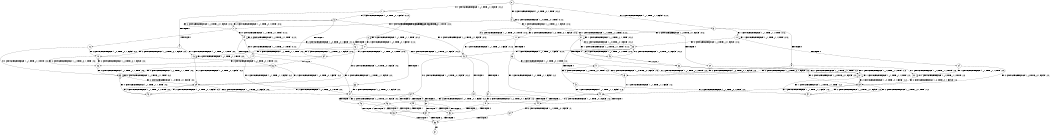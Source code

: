 digraph BCG {
size = "7, 10.5";
center = TRUE;
node [shape = circle];
0 [peripheries = 2];
0 -> 1 [label = "EX !1 !ATOMIC_EXCH_BRANCH (1, +1, TRUE, +1, 1, FALSE) !:0:1:2:"];
0 -> 2 [label = "EX !2 !ATOMIC_EXCH_BRANCH (1, +0, TRUE, +0, 1, TRUE) !:0:1:2:"];
0 -> 3 [label = "EX !0 !ATOMIC_EXCH_BRANCH (1, +1, TRUE, +1, 1, FALSE) !:0:1:2:"];
1 -> 4 [label = "TERMINATE !1"];
1 -> 5 [label = "EX !2 !ATOMIC_EXCH_BRANCH (1, +0, TRUE, +0, 1, FALSE) !:0:1:2:"];
1 -> 6 [label = "EX !0 !ATOMIC_EXCH_BRANCH (1, +1, TRUE, +1, 1, TRUE) !:0:1:2:"];
2 -> 7 [label = "EX !1 !ATOMIC_EXCH_BRANCH (1, +1, TRUE, +1, 1, FALSE) !:0:1:2:"];
2 -> 8 [label = "EX !0 !ATOMIC_EXCH_BRANCH (1, +1, TRUE, +1, 1, FALSE) !:0:1:2:"];
2 -> 2 [label = "EX !2 !ATOMIC_EXCH_BRANCH (1, +0, TRUE, +0, 1, TRUE) !:0:1:2:"];
3 -> 9 [label = "TERMINATE !0"];
3 -> 10 [label = "EX !1 !ATOMIC_EXCH_BRANCH (1, +1, TRUE, +1, 1, TRUE) !:0:1:2:"];
3 -> 11 [label = "EX !2 !ATOMIC_EXCH_BRANCH (1, +0, TRUE, +0, 1, FALSE) !:0:1:2:"];
4 -> 12 [label = "EX !2 !ATOMIC_EXCH_BRANCH (1, +0, TRUE, +0, 1, FALSE) !:0:2:"];
4 -> 13 [label = "EX !0 !ATOMIC_EXCH_BRANCH (1, +1, TRUE, +1, 1, TRUE) !:0:2:"];
5 -> 14 [label = "TERMINATE !1"];
5 -> 15 [label = "EX !0 !ATOMIC_EXCH_BRANCH (1, +1, TRUE, +1, 1, FALSE) !:0:1:2:"];
5 -> 7 [label = "EX !2 !ATOMIC_EXCH_BRANCH (1, +1, TRUE, +0, 1, TRUE) !:0:1:2:"];
6 -> 16 [label = "TERMINATE !1"];
6 -> 17 [label = "EX !2 !ATOMIC_EXCH_BRANCH (1, +0, TRUE, +0, 1, FALSE) !:0:1:2:"];
6 -> 6 [label = "EX !0 !ATOMIC_EXCH_BRANCH (1, +1, TRUE, +1, 1, TRUE) !:0:1:2:"];
7 -> 18 [label = "TERMINATE !1"];
7 -> 19 [label = "EX !0 !ATOMIC_EXCH_BRANCH (1, +1, TRUE, +1, 1, TRUE) !:0:1:2:"];
7 -> 5 [label = "EX !2 !ATOMIC_EXCH_BRANCH (1, +0, TRUE, +0, 1, FALSE) !:0:1:2:"];
8 -> 20 [label = "TERMINATE !0"];
8 -> 21 [label = "EX !1 !ATOMIC_EXCH_BRANCH (1, +1, TRUE, +1, 1, TRUE) !:0:1:2:"];
8 -> 11 [label = "EX !2 !ATOMIC_EXCH_BRANCH (1, +0, TRUE, +0, 1, FALSE) !:0:1:2:"];
9 -> 22 [label = "EX !1 !ATOMIC_EXCH_BRANCH (1, +1, TRUE, +1, 1, TRUE) !:1:2:"];
9 -> 23 [label = "EX !2 !ATOMIC_EXCH_BRANCH (1, +0, TRUE, +0, 1, FALSE) !:1:2:"];
10 -> 24 [label = "TERMINATE !0"];
10 -> 25 [label = "EX !2 !ATOMIC_EXCH_BRANCH (1, +0, TRUE, +0, 1, FALSE) !:0:1:2:"];
10 -> 10 [label = "EX !1 !ATOMIC_EXCH_BRANCH (1, +1, TRUE, +1, 1, TRUE) !:0:1:2:"];
11 -> 26 [label = "TERMINATE !0"];
11 -> 15 [label = "EX !1 !ATOMIC_EXCH_BRANCH (1, +1, TRUE, +1, 1, FALSE) !:0:1:2:"];
11 -> 8 [label = "EX !2 !ATOMIC_EXCH_BRANCH (1, +1, TRUE, +0, 1, TRUE) !:0:1:2:"];
12 -> 27 [label = "EX !0 !ATOMIC_EXCH_BRANCH (1, +1, TRUE, +1, 1, FALSE) !:0:2:"];
12 -> 28 [label = "EX !2 !ATOMIC_EXCH_BRANCH (1, +1, TRUE, +0, 1, TRUE) !:0:2:"];
13 -> 29 [label = "EX !2 !ATOMIC_EXCH_BRANCH (1, +0, TRUE, +0, 1, FALSE) !:0:2:"];
13 -> 13 [label = "EX !0 !ATOMIC_EXCH_BRANCH (1, +1, TRUE, +1, 1, TRUE) !:0:2:"];
14 -> 27 [label = "EX !0 !ATOMIC_EXCH_BRANCH (1, +1, TRUE, +1, 1, FALSE) !:0:2:"];
14 -> 28 [label = "EX !2 !ATOMIC_EXCH_BRANCH (1, +1, TRUE, +0, 1, TRUE) !:0:2:"];
15 -> 30 [label = "TERMINATE !1"];
15 -> 31 [label = "TERMINATE !0"];
15 -> 32 [label = "EX !2 !ATOMIC_EXCH_BRANCH (1, +1, TRUE, +0, 1, FALSE) !:0:1:2:"];
16 -> 29 [label = "EX !2 !ATOMIC_EXCH_BRANCH (1, +0, TRUE, +0, 1, FALSE) !:0:2:"];
16 -> 13 [label = "EX !0 !ATOMIC_EXCH_BRANCH (1, +1, TRUE, +1, 1, TRUE) !:0:2:"];
17 -> 33 [label = "TERMINATE !1"];
17 -> 34 [label = "EX !2 !ATOMIC_EXCH_BRANCH (1, +1, TRUE, +0, 1, TRUE) !:0:1:2:"];
17 -> 15 [label = "EX !0 !ATOMIC_EXCH_BRANCH (1, +1, TRUE, +1, 1, FALSE) !:0:1:2:"];
18 -> 35 [label = "EX !0 !ATOMIC_EXCH_BRANCH (1, +1, TRUE, +1, 1, TRUE) !:0:2:"];
18 -> 12 [label = "EX !2 !ATOMIC_EXCH_BRANCH (1, +0, TRUE, +0, 1, FALSE) !:0:2:"];
19 -> 36 [label = "TERMINATE !1"];
19 -> 17 [label = "EX !2 !ATOMIC_EXCH_BRANCH (1, +0, TRUE, +0, 1, FALSE) !:0:1:2:"];
19 -> 19 [label = "EX !0 !ATOMIC_EXCH_BRANCH (1, +1, TRUE, +1, 1, TRUE) !:0:1:2:"];
20 -> 37 [label = "EX !1 !ATOMIC_EXCH_BRANCH (1, +1, TRUE, +1, 1, TRUE) !:1:2:"];
20 -> 23 [label = "EX !2 !ATOMIC_EXCH_BRANCH (1, +0, TRUE, +0, 1, FALSE) !:1:2:"];
21 -> 38 [label = "TERMINATE !0"];
21 -> 25 [label = "EX !2 !ATOMIC_EXCH_BRANCH (1, +0, TRUE, +0, 1, FALSE) !:0:1:2:"];
21 -> 21 [label = "EX !1 !ATOMIC_EXCH_BRANCH (1, +1, TRUE, +1, 1, TRUE) !:0:1:2:"];
22 -> 39 [label = "EX !2 !ATOMIC_EXCH_BRANCH (1, +0, TRUE, +0, 1, FALSE) !:1:2:"];
22 -> 22 [label = "EX !1 !ATOMIC_EXCH_BRANCH (1, +1, TRUE, +1, 1, TRUE) !:1:2:"];
23 -> 40 [label = "EX !1 !ATOMIC_EXCH_BRANCH (1, +1, TRUE, +1, 1, FALSE) !:1:2:"];
23 -> 41 [label = "EX !2 !ATOMIC_EXCH_BRANCH (1, +1, TRUE, +0, 1, TRUE) !:1:2:"];
24 -> 39 [label = "EX !2 !ATOMIC_EXCH_BRANCH (1, +0, TRUE, +0, 1, FALSE) !:1:2:"];
24 -> 22 [label = "EX !1 !ATOMIC_EXCH_BRANCH (1, +1, TRUE, +1, 1, TRUE) !:1:2:"];
25 -> 42 [label = "TERMINATE !0"];
25 -> 43 [label = "EX !2 !ATOMIC_EXCH_BRANCH (1, +1, TRUE, +0, 1, TRUE) !:0:1:2:"];
25 -> 15 [label = "EX !1 !ATOMIC_EXCH_BRANCH (1, +1, TRUE, +1, 1, FALSE) !:0:1:2:"];
26 -> 40 [label = "EX !1 !ATOMIC_EXCH_BRANCH (1, +1, TRUE, +1, 1, FALSE) !:1:2:"];
26 -> 41 [label = "EX !2 !ATOMIC_EXCH_BRANCH (1, +1, TRUE, +0, 1, TRUE) !:1:2:"];
27 -> 44 [label = "TERMINATE !0"];
27 -> 45 [label = "EX !2 !ATOMIC_EXCH_BRANCH (1, +1, TRUE, +0, 1, FALSE) !:0:2:"];
28 -> 35 [label = "EX !0 !ATOMIC_EXCH_BRANCH (1, +1, TRUE, +1, 1, TRUE) !:0:2:"];
28 -> 12 [label = "EX !2 !ATOMIC_EXCH_BRANCH (1, +0, TRUE, +0, 1, FALSE) !:0:2:"];
29 -> 46 [label = "EX !2 !ATOMIC_EXCH_BRANCH (1, +1, TRUE, +0, 1, TRUE) !:0:2:"];
29 -> 27 [label = "EX !0 !ATOMIC_EXCH_BRANCH (1, +1, TRUE, +1, 1, FALSE) !:0:2:"];
30 -> 44 [label = "TERMINATE !0"];
30 -> 45 [label = "EX !2 !ATOMIC_EXCH_BRANCH (1, +1, TRUE, +0, 1, FALSE) !:0:2:"];
31 -> 44 [label = "TERMINATE !1"];
31 -> 47 [label = "EX !2 !ATOMIC_EXCH_BRANCH (1, +1, TRUE, +0, 1, FALSE) !:1:2:"];
32 -> 48 [label = "TERMINATE !1"];
32 -> 49 [label = "TERMINATE !2"];
32 -> 50 [label = "TERMINATE !0"];
33 -> 46 [label = "EX !2 !ATOMIC_EXCH_BRANCH (1, +1, TRUE, +0, 1, TRUE) !:0:2:"];
33 -> 27 [label = "EX !0 !ATOMIC_EXCH_BRANCH (1, +1, TRUE, +1, 1, FALSE) !:0:2:"];
34 -> 36 [label = "TERMINATE !1"];
34 -> 17 [label = "EX !2 !ATOMIC_EXCH_BRANCH (1, +0, TRUE, +0, 1, FALSE) !:0:1:2:"];
34 -> 19 [label = "EX !0 !ATOMIC_EXCH_BRANCH (1, +1, TRUE, +1, 1, TRUE) !:0:1:2:"];
35 -> 29 [label = "EX !2 !ATOMIC_EXCH_BRANCH (1, +0, TRUE, +0, 1, FALSE) !:0:2:"];
35 -> 35 [label = "EX !0 !ATOMIC_EXCH_BRANCH (1, +1, TRUE, +1, 1, TRUE) !:0:2:"];
36 -> 29 [label = "EX !2 !ATOMIC_EXCH_BRANCH (1, +0, TRUE, +0, 1, FALSE) !:0:2:"];
36 -> 35 [label = "EX !0 !ATOMIC_EXCH_BRANCH (1, +1, TRUE, +1, 1, TRUE) !:0:2:"];
37 -> 39 [label = "EX !2 !ATOMIC_EXCH_BRANCH (1, +0, TRUE, +0, 1, FALSE) !:1:2:"];
37 -> 37 [label = "EX !1 !ATOMIC_EXCH_BRANCH (1, +1, TRUE, +1, 1, TRUE) !:1:2:"];
38 -> 39 [label = "EX !2 !ATOMIC_EXCH_BRANCH (1, +0, TRUE, +0, 1, FALSE) !:1:2:"];
38 -> 37 [label = "EX !1 !ATOMIC_EXCH_BRANCH (1, +1, TRUE, +1, 1, TRUE) !:1:2:"];
39 -> 51 [label = "EX !2 !ATOMIC_EXCH_BRANCH (1, +1, TRUE, +0, 1, TRUE) !:1:2:"];
39 -> 40 [label = "EX !1 !ATOMIC_EXCH_BRANCH (1, +1, TRUE, +1, 1, FALSE) !:1:2:"];
40 -> 44 [label = "TERMINATE !1"];
40 -> 47 [label = "EX !2 !ATOMIC_EXCH_BRANCH (1, +1, TRUE, +0, 1, FALSE) !:1:2:"];
41 -> 37 [label = "EX !1 !ATOMIC_EXCH_BRANCH (1, +1, TRUE, +1, 1, TRUE) !:1:2:"];
41 -> 23 [label = "EX !2 !ATOMIC_EXCH_BRANCH (1, +0, TRUE, +0, 1, FALSE) !:1:2:"];
42 -> 51 [label = "EX !2 !ATOMIC_EXCH_BRANCH (1, +1, TRUE, +0, 1, TRUE) !:1:2:"];
42 -> 40 [label = "EX !1 !ATOMIC_EXCH_BRANCH (1, +1, TRUE, +1, 1, FALSE) !:1:2:"];
43 -> 38 [label = "TERMINATE !0"];
43 -> 25 [label = "EX !2 !ATOMIC_EXCH_BRANCH (1, +0, TRUE, +0, 1, FALSE) !:0:1:2:"];
43 -> 21 [label = "EX !1 !ATOMIC_EXCH_BRANCH (1, +1, TRUE, +1, 1, TRUE) !:0:1:2:"];
44 -> 52 [label = "EX !2 !ATOMIC_EXCH_BRANCH (1, +1, TRUE, +0, 1, FALSE) !:2:"];
45 -> 53 [label = "TERMINATE !2"];
45 -> 54 [label = "TERMINATE !0"];
46 -> 29 [label = "EX !2 !ATOMIC_EXCH_BRANCH (1, +0, TRUE, +0, 1, FALSE) !:0:2:"];
46 -> 35 [label = "EX !0 !ATOMIC_EXCH_BRANCH (1, +1, TRUE, +1, 1, TRUE) !:0:2:"];
47 -> 54 [label = "TERMINATE !1"];
47 -> 55 [label = "TERMINATE !2"];
48 -> 53 [label = "TERMINATE !2"];
48 -> 54 [label = "TERMINATE !0"];
49 -> 53 [label = "TERMINATE !1"];
49 -> 55 [label = "TERMINATE !0"];
50 -> 54 [label = "TERMINATE !1"];
50 -> 55 [label = "TERMINATE !2"];
51 -> 39 [label = "EX !2 !ATOMIC_EXCH_BRANCH (1, +0, TRUE, +0, 1, FALSE) !:1:2:"];
51 -> 37 [label = "EX !1 !ATOMIC_EXCH_BRANCH (1, +1, TRUE, +1, 1, TRUE) !:1:2:"];
52 -> 56 [label = "TERMINATE !2"];
53 -> 56 [label = "TERMINATE !0"];
54 -> 56 [label = "TERMINATE !2"];
55 -> 56 [label = "TERMINATE !1"];
56 -> 57 [label = "exit"];
}
